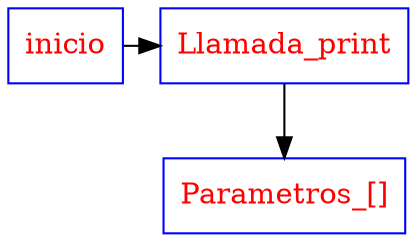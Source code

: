 digraph {
	node [color=blue fontcolor=red shape=box]
	subgraph "BloqueSecParametros_[]" {
		0 [label=Llamada_print]
		3 [label="Parametros_[]"]
		0 -> 3
	}
	subgraph BloquePrincipal {
		graph [rank=min]
		"" [label=inicio]
		0 [label=Llamada_print]
		"" -> 0
	}
}
